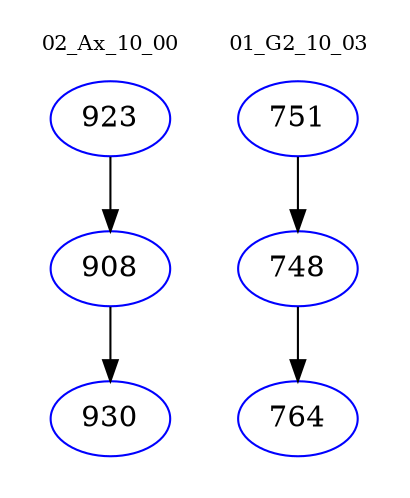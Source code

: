 digraph{
subgraph cluster_0 {
color = white
label = "02_Ax_10_00";
fontsize=10;
T0_923 [label="923", color="blue"]
T0_923 -> T0_908 [color="black"]
T0_908 [label="908", color="blue"]
T0_908 -> T0_930 [color="black"]
T0_930 [label="930", color="blue"]
}
subgraph cluster_1 {
color = white
label = "01_G2_10_03";
fontsize=10;
T1_751 [label="751", color="blue"]
T1_751 -> T1_748 [color="black"]
T1_748 [label="748", color="blue"]
T1_748 -> T1_764 [color="black"]
T1_764 [label="764", color="blue"]
}
}
